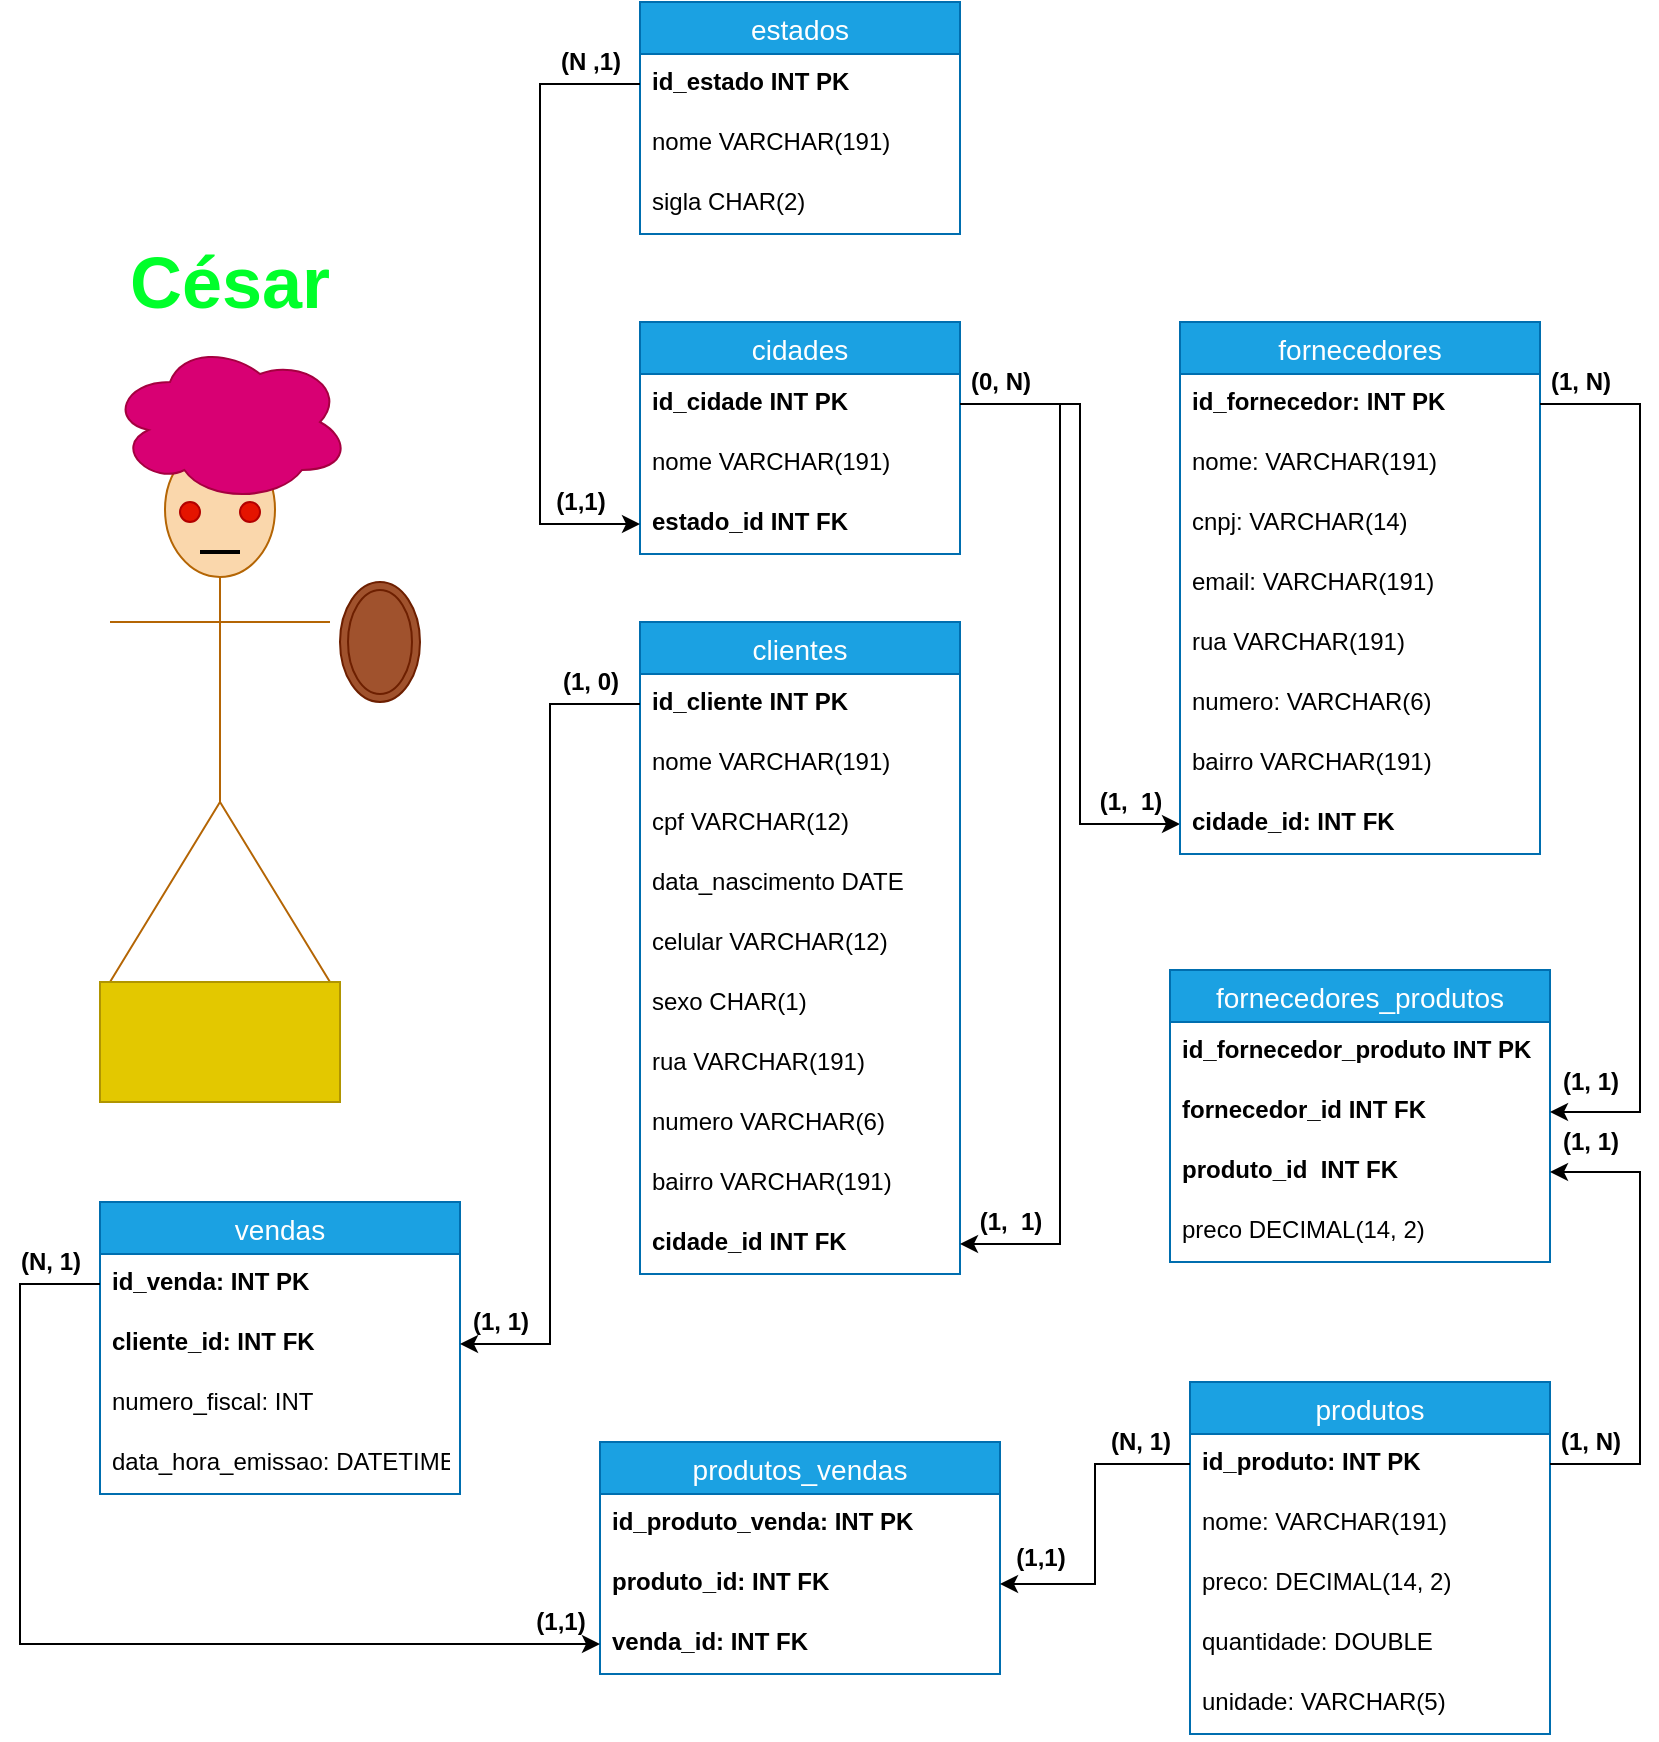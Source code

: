 <mxfile version="14.7.9" type="device"><diagram id="rxGqEqhMmPBVejEwwwj7" name="Page-1"><mxGraphModel dx="1695" dy="482" grid="1" gridSize="10" guides="1" tooltips="1" connect="1" arrows="1" fold="1" page="1" pageScale="1" pageWidth="827" pageHeight="1169" math="0" shadow="0"><root><mxCell id="0"/><mxCell id="1" parent="0"/><mxCell id="fEMrzJDX60mUAL1V-oe2-2" value="clientes" style="swimlane;fontStyle=0;childLayout=stackLayout;horizontal=1;startSize=26;horizontalStack=0;resizeParent=1;resizeParentMax=0;resizeLast=0;collapsible=1;marginBottom=0;align=center;fontSize=14;fillColor=#1ba1e2;strokeColor=#006EAF;fontColor=#ffffff;" parent="1" vertex="1"><mxGeometry x="290" y="390" width="160" height="326" as="geometry"/></mxCell><mxCell id="fEMrzJDX60mUAL1V-oe2-3" value="id_cliente INT PK" style="text;strokeColor=none;fillColor=none;spacingLeft=4;spacingRight=4;overflow=hidden;rotatable=0;points=[[0,0.5],[1,0.5]];portConstraint=eastwest;fontSize=12;fontStyle=1" parent="fEMrzJDX60mUAL1V-oe2-2" vertex="1"><mxGeometry y="26" width="160" height="30" as="geometry"/></mxCell><mxCell id="fEMrzJDX60mUAL1V-oe2-4" value="nome VARCHAR(191)" style="text;strokeColor=none;fillColor=none;spacingLeft=4;spacingRight=4;overflow=hidden;rotatable=0;points=[[0,0.5],[1,0.5]];portConstraint=eastwest;fontSize=12;" parent="fEMrzJDX60mUAL1V-oe2-2" vertex="1"><mxGeometry y="56" width="160" height="30" as="geometry"/></mxCell><mxCell id="fEMrzJDX60mUAL1V-oe2-5" value="cpf VARCHAR(12)" style="text;strokeColor=none;fillColor=none;spacingLeft=4;spacingRight=4;overflow=hidden;rotatable=0;points=[[0,0.5],[1,0.5]];portConstraint=eastwest;fontSize=12;" parent="fEMrzJDX60mUAL1V-oe2-2" vertex="1"><mxGeometry y="86" width="160" height="30" as="geometry"/></mxCell><mxCell id="fEMrzJDX60mUAL1V-oe2-47" value="data_nascimento DATE" style="text;strokeColor=none;fillColor=none;spacingLeft=4;spacingRight=4;overflow=hidden;rotatable=0;points=[[0,0.5],[1,0.5]];portConstraint=eastwest;fontSize=12;fontColor=#000000;" parent="fEMrzJDX60mUAL1V-oe2-2" vertex="1"><mxGeometry y="116" width="160" height="30" as="geometry"/></mxCell><mxCell id="fEMrzJDX60mUAL1V-oe2-48" value="celular VARCHAR(12)" style="text;strokeColor=none;fillColor=none;spacingLeft=4;spacingRight=4;overflow=hidden;rotatable=0;points=[[0,0.5],[1,0.5]];portConstraint=eastwest;fontSize=12;fontColor=#000000;" parent="fEMrzJDX60mUAL1V-oe2-2" vertex="1"><mxGeometry y="146" width="160" height="30" as="geometry"/></mxCell><mxCell id="fEMrzJDX60mUAL1V-oe2-49" value="sexo CHAR(1)" style="text;strokeColor=none;fillColor=none;spacingLeft=4;spacingRight=4;overflow=hidden;rotatable=0;points=[[0,0.5],[1,0.5]];portConstraint=eastwest;fontSize=12;fontColor=#000000;" parent="fEMrzJDX60mUAL1V-oe2-2" vertex="1"><mxGeometry y="176" width="160" height="30" as="geometry"/></mxCell><mxCell id="fEMrzJDX60mUAL1V-oe2-50" value="rua VARCHAR(191)" style="text;strokeColor=none;fillColor=none;spacingLeft=4;spacingRight=4;overflow=hidden;rotatable=0;points=[[0,0.5],[1,0.5]];portConstraint=eastwest;fontSize=12;fontColor=#000000;" parent="fEMrzJDX60mUAL1V-oe2-2" vertex="1"><mxGeometry y="206" width="160" height="30" as="geometry"/></mxCell><mxCell id="fEMrzJDX60mUAL1V-oe2-52" value="numero VARCHAR(6)" style="text;strokeColor=none;fillColor=none;spacingLeft=4;spacingRight=4;overflow=hidden;rotatable=0;points=[[0,0.5],[1,0.5]];portConstraint=eastwest;fontSize=12;fontColor=#000000;" parent="fEMrzJDX60mUAL1V-oe2-2" vertex="1"><mxGeometry y="236" width="160" height="30" as="geometry"/></mxCell><mxCell id="fEMrzJDX60mUAL1V-oe2-74" value="bairro VARCHAR(191)" style="text;strokeColor=none;fillColor=none;spacingLeft=4;spacingRight=4;overflow=hidden;rotatable=0;points=[[0,0.5],[1,0.5]];portConstraint=eastwest;fontSize=12;fontColor=#000000;" parent="fEMrzJDX60mUAL1V-oe2-2" vertex="1"><mxGeometry y="266" width="160" height="30" as="geometry"/></mxCell><mxCell id="fEMrzJDX60mUAL1V-oe2-53" value="cidade_id INT FK" style="text;strokeColor=none;fillColor=none;spacingLeft=4;spacingRight=4;overflow=hidden;rotatable=0;points=[[0,0.5],[1,0.5]];portConstraint=eastwest;fontSize=12;fontColor=#000000;fontStyle=1" parent="fEMrzJDX60mUAL1V-oe2-2" vertex="1"><mxGeometry y="296" width="160" height="30" as="geometry"/></mxCell><mxCell id="fEMrzJDX60mUAL1V-oe2-10" value="cidades" style="swimlane;fontStyle=0;childLayout=stackLayout;horizontal=1;startSize=26;horizontalStack=0;resizeParent=1;resizeParentMax=0;resizeLast=0;collapsible=1;marginBottom=0;align=center;fontSize=14;fillColor=#1ba1e2;strokeColor=#006EAF;fontColor=#ffffff;" parent="1" vertex="1"><mxGeometry x="290" y="240" width="160" height="116" as="geometry"/></mxCell><mxCell id="fEMrzJDX60mUAL1V-oe2-11" value="id_cidade INT PK" style="text;strokeColor=none;fillColor=none;spacingLeft=4;spacingRight=4;overflow=hidden;rotatable=0;points=[[0,0.5],[1,0.5]];portConstraint=eastwest;fontSize=12;fontStyle=1" parent="fEMrzJDX60mUAL1V-oe2-10" vertex="1"><mxGeometry y="26" width="160" height="30" as="geometry"/></mxCell><mxCell id="fEMrzJDX60mUAL1V-oe2-12" value="nome VARCHAR(191)" style="text;strokeColor=none;fillColor=none;spacingLeft=4;spacingRight=4;overflow=hidden;rotatable=0;points=[[0,0.5],[1,0.5]];portConstraint=eastwest;fontSize=12;" parent="fEMrzJDX60mUAL1V-oe2-10" vertex="1"><mxGeometry y="56" width="160" height="30" as="geometry"/></mxCell><mxCell id="fEMrzJDX60mUAL1V-oe2-13" value="estado_id INT FK" style="text;strokeColor=none;fillColor=none;spacingLeft=4;spacingRight=4;overflow=hidden;rotatable=0;points=[[0,0.5],[1,0.5]];portConstraint=eastwest;fontSize=12;fontStyle=1" parent="fEMrzJDX60mUAL1V-oe2-10" vertex="1"><mxGeometry y="86" width="160" height="30" as="geometry"/></mxCell><mxCell id="fEMrzJDX60mUAL1V-oe2-14" value="estados" style="swimlane;fontStyle=0;childLayout=stackLayout;horizontal=1;startSize=26;horizontalStack=0;resizeParent=1;resizeParentMax=0;resizeLast=0;collapsible=1;marginBottom=0;align=center;fontSize=14;fillColor=#1ba1e2;strokeColor=#006EAF;fontColor=#ffffff;" parent="1" vertex="1"><mxGeometry x="290" y="80" width="160" height="116" as="geometry"/></mxCell><mxCell id="fEMrzJDX60mUAL1V-oe2-15" value="id_estado INT PK" style="text;strokeColor=none;fillColor=none;spacingLeft=4;spacingRight=4;overflow=hidden;rotatable=0;points=[[0,0.5],[1,0.5]];portConstraint=eastwest;fontSize=12;fontStyle=1" parent="fEMrzJDX60mUAL1V-oe2-14" vertex="1"><mxGeometry y="26" width="160" height="30" as="geometry"/></mxCell><mxCell id="fEMrzJDX60mUAL1V-oe2-16" value="nome VARCHAR(191)" style="text;strokeColor=none;fillColor=none;spacingLeft=4;spacingRight=4;overflow=hidden;rotatable=0;points=[[0,0.5],[1,0.5]];portConstraint=eastwest;fontSize=12;" parent="fEMrzJDX60mUAL1V-oe2-14" vertex="1"><mxGeometry y="56" width="160" height="30" as="geometry"/></mxCell><mxCell id="fEMrzJDX60mUAL1V-oe2-17" value="sigla CHAR(2)" style="text;strokeColor=none;fillColor=none;spacingLeft=4;spacingRight=4;overflow=hidden;rotatable=0;points=[[0,0.5],[1,0.5]];portConstraint=eastwest;fontSize=12;" parent="fEMrzJDX60mUAL1V-oe2-14" vertex="1"><mxGeometry y="86" width="160" height="30" as="geometry"/></mxCell><mxCell id="fEMrzJDX60mUAL1V-oe2-36" value="fornecedores_produtos" style="swimlane;fontStyle=0;childLayout=stackLayout;horizontal=1;startSize=26;horizontalStack=0;resizeParent=1;resizeParentMax=0;resizeLast=0;collapsible=1;marginBottom=0;align=center;fontSize=14;fillColor=#1ba1e2;strokeColor=#006EAF;fontColor=#ffffff;" parent="1" vertex="1"><mxGeometry x="555" y="564" width="190" height="146" as="geometry"/></mxCell><mxCell id="fEMrzJDX60mUAL1V-oe2-37" value="id_fornecedor_produto INT PK" style="text;strokeColor=none;fillColor=none;spacingLeft=4;spacingRight=4;overflow=hidden;rotatable=0;points=[[0,0.5],[1,0.5]];portConstraint=eastwest;fontSize=12;fontStyle=1" parent="fEMrzJDX60mUAL1V-oe2-36" vertex="1"><mxGeometry y="26" width="190" height="30" as="geometry"/></mxCell><mxCell id="fEMrzJDX60mUAL1V-oe2-38" value="fornecedor_id INT FK" style="text;strokeColor=none;fillColor=none;spacingLeft=4;spacingRight=4;overflow=hidden;rotatable=0;points=[[0,0.5],[1,0.5]];portConstraint=eastwest;fontSize=12;fontStyle=1" parent="fEMrzJDX60mUAL1V-oe2-36" vertex="1"><mxGeometry y="56" width="190" height="30" as="geometry"/></mxCell><mxCell id="_K8njxyeQ01MlGWayiWi-1" value="produto_id  INT FK" style="text;strokeColor=none;fillColor=none;spacingLeft=4;spacingRight=4;overflow=hidden;rotatable=0;points=[[0,0.5],[1,0.5]];portConstraint=eastwest;fontSize=12;fontStyle=1" parent="fEMrzJDX60mUAL1V-oe2-36" vertex="1"><mxGeometry y="86" width="190" height="30" as="geometry"/></mxCell><mxCell id="fEMrzJDX60mUAL1V-oe2-39" value="preco DECIMAL(14, 2)" style="text;strokeColor=none;fillColor=none;spacingLeft=4;spacingRight=4;overflow=hidden;rotatable=0;points=[[0,0.5],[1,0.5]];portConstraint=eastwest;fontSize=12;" parent="fEMrzJDX60mUAL1V-oe2-36" vertex="1"><mxGeometry y="116" width="190" height="30" as="geometry"/></mxCell><mxCell id="fEMrzJDX60mUAL1V-oe2-43" style="edgeStyle=orthogonalEdgeStyle;rounded=0;orthogonalLoop=1;jettySize=auto;html=1;exitX=0;exitY=0.5;exitDx=0;exitDy=0;entryX=0;entryY=0.5;entryDx=0;entryDy=0;fontColor=#FF0000;" parent="1" source="fEMrzJDX60mUAL1V-oe2-15" target="fEMrzJDX60mUAL1V-oe2-13" edge="1"><mxGeometry relative="1" as="geometry"><Array as="points"><mxPoint x="240" y="121"/><mxPoint x="240" y="341"/></Array></mxGeometry></mxCell><mxCell id="fEMrzJDX60mUAL1V-oe2-44" value="&lt;font color=&quot;#000000&quot;&gt;(N ,1)&lt;/font&gt;" style="text;html=1;align=center;verticalAlign=middle;resizable=0;points=[];autosize=1;strokeColor=none;fontColor=#FF0000;fontStyle=1" parent="1" vertex="1"><mxGeometry x="240" y="100" width="50" height="20" as="geometry"/></mxCell><mxCell id="fEMrzJDX60mUAL1V-oe2-46" value="(1,1)" style="text;html=1;align=center;verticalAlign=middle;resizable=0;points=[];autosize=1;strokeColor=none;fontColor=#000000;fontStyle=1" parent="1" vertex="1"><mxGeometry x="240" y="320" width="40" height="20" as="geometry"/></mxCell><mxCell id="fEMrzJDX60mUAL1V-oe2-54" style="edgeStyle=orthogonalEdgeStyle;rounded=0;orthogonalLoop=1;jettySize=auto;html=1;exitX=1;exitY=0.5;exitDx=0;exitDy=0;entryX=1;entryY=0.5;entryDx=0;entryDy=0;fontColor=#000000;" parent="1" source="fEMrzJDX60mUAL1V-oe2-11" target="fEMrzJDX60mUAL1V-oe2-53" edge="1"><mxGeometry relative="1" as="geometry"><Array as="points"><mxPoint x="500" y="281"/><mxPoint x="500" y="701"/></Array></mxGeometry></mxCell><mxCell id="fEMrzJDX60mUAL1V-oe2-56" value="(0, N)" style="text;html=1;align=center;verticalAlign=middle;resizable=0;points=[];autosize=1;strokeColor=none;fontColor=#000000;fontStyle=1" parent="1" vertex="1"><mxGeometry x="445" y="260" width="50" height="20" as="geometry"/></mxCell><mxCell id="fEMrzJDX60mUAL1V-oe2-57" value="(1,&amp;nbsp; 1)" style="text;html=1;align=center;verticalAlign=middle;resizable=0;points=[];autosize=1;strokeColor=none;fontColor=#000000;fontStyle=1" parent="1" vertex="1"><mxGeometry x="450" y="680" width="50" height="20" as="geometry"/></mxCell><mxCell id="fEMrzJDX60mUAL1V-oe2-60" style="edgeStyle=orthogonalEdgeStyle;rounded=0;orthogonalLoop=1;jettySize=auto;html=1;exitX=1;exitY=0.5;exitDx=0;exitDy=0;fontColor=#000000;entryX=0;entryY=0.5;entryDx=0;entryDy=0;" parent="1" source="fEMrzJDX60mUAL1V-oe2-11" target="fEMrzJDX60mUAL1V-oe2-71" edge="1"><mxGeometry relative="1" as="geometry"><mxPoint x="540" y="410" as="targetPoint"/><Array as="points"><mxPoint x="510" y="281"/><mxPoint x="510" y="491"/></Array></mxGeometry></mxCell><mxCell id="fEMrzJDX60mUAL1V-oe2-61" value="fornecedores" style="swimlane;fontStyle=0;childLayout=stackLayout;horizontal=1;startSize=26;horizontalStack=0;resizeParent=1;resizeParentMax=0;resizeLast=0;collapsible=1;marginBottom=0;align=center;fontSize=14;fillColor=#1ba1e2;strokeColor=#006EAF;fontColor=#ffffff;" parent="1" vertex="1"><mxGeometry x="560" y="240" width="180" height="266" as="geometry"/></mxCell><mxCell id="fEMrzJDX60mUAL1V-oe2-62" value="id_fornecedor: INT PK" style="text;strokeColor=none;fillColor=none;spacingLeft=4;spacingRight=4;overflow=hidden;rotatable=0;points=[[0,0.5],[1,0.5]];portConstraint=eastwest;fontSize=12;fontStyle=1" parent="fEMrzJDX60mUAL1V-oe2-61" vertex="1"><mxGeometry y="26" width="180" height="30" as="geometry"/></mxCell><mxCell id="fEMrzJDX60mUAL1V-oe2-63" value="nome: VARCHAR(191)" style="text;strokeColor=none;fillColor=none;spacingLeft=4;spacingRight=4;overflow=hidden;rotatable=0;points=[[0,0.5],[1,0.5]];portConstraint=eastwest;fontSize=12;" parent="fEMrzJDX60mUAL1V-oe2-61" vertex="1"><mxGeometry y="56" width="180" height="30" as="geometry"/></mxCell><mxCell id="fEMrzJDX60mUAL1V-oe2-64" value="cnpj: VARCHAR(14)" style="text;strokeColor=none;fillColor=none;spacingLeft=4;spacingRight=4;overflow=hidden;rotatable=0;points=[[0,0.5],[1,0.5]];portConstraint=eastwest;fontSize=12;" parent="fEMrzJDX60mUAL1V-oe2-61" vertex="1"><mxGeometry y="86" width="180" height="30" as="geometry"/></mxCell><mxCell id="fEMrzJDX60mUAL1V-oe2-72" value="email: VARCHAR(191)" style="text;strokeColor=none;fillColor=none;spacingLeft=4;spacingRight=4;overflow=hidden;rotatable=0;points=[[0,0.5],[1,0.5]];portConstraint=eastwest;fontSize=12;" parent="fEMrzJDX60mUAL1V-oe2-61" vertex="1"><mxGeometry y="116" width="180" height="30" as="geometry"/></mxCell><mxCell id="fEMrzJDX60mUAL1V-oe2-65" value="rua VARCHAR(191)" style="text;strokeColor=none;fillColor=none;spacingLeft=4;spacingRight=4;overflow=hidden;rotatable=0;points=[[0,0.5],[1,0.5]];portConstraint=eastwest;fontSize=12;" parent="fEMrzJDX60mUAL1V-oe2-61" vertex="1"><mxGeometry y="146" width="180" height="30" as="geometry"/></mxCell><mxCell id="fEMrzJDX60mUAL1V-oe2-67" value="numero: VARCHAR(6)" style="text;strokeColor=none;fillColor=none;spacingLeft=4;spacingRight=4;overflow=hidden;rotatable=0;points=[[0,0.5],[1,0.5]];portConstraint=eastwest;fontSize=12;" parent="fEMrzJDX60mUAL1V-oe2-61" vertex="1"><mxGeometry y="176" width="180" height="30" as="geometry"/></mxCell><mxCell id="fEMrzJDX60mUAL1V-oe2-75" value="bairro VARCHAR(191)" style="text;strokeColor=none;fillColor=none;spacingLeft=4;spacingRight=4;overflow=hidden;rotatable=0;points=[[0,0.5],[1,0.5]];portConstraint=eastwest;fontSize=12;" parent="fEMrzJDX60mUAL1V-oe2-61" vertex="1"><mxGeometry y="206" width="180" height="30" as="geometry"/></mxCell><mxCell id="fEMrzJDX60mUAL1V-oe2-71" value="cidade_id: INT FK" style="text;strokeColor=none;fillColor=none;spacingLeft=4;spacingRight=4;overflow=hidden;rotatable=0;points=[[0,0.5],[1,0.5]];portConstraint=eastwest;fontSize=12;fontStyle=1" parent="fEMrzJDX60mUAL1V-oe2-61" vertex="1"><mxGeometry y="236" width="180" height="30" as="geometry"/></mxCell><mxCell id="fEMrzJDX60mUAL1V-oe2-76" value="(1,&amp;nbsp; 1)" style="text;html=1;align=center;verticalAlign=middle;resizable=0;points=[];autosize=1;strokeColor=none;fontColor=#000000;fontStyle=1" parent="1" vertex="1"><mxGeometry x="510" y="470" width="50" height="20" as="geometry"/></mxCell><mxCell id="fEMrzJDX60mUAL1V-oe2-77" value="produtos" style="swimlane;fontStyle=0;childLayout=stackLayout;horizontal=1;startSize=26;horizontalStack=0;resizeParent=1;resizeParentMax=0;resizeLast=0;collapsible=1;marginBottom=0;align=center;fontSize=14;fillColor=#1ba1e2;strokeColor=#006EAF;fontColor=#ffffff;" parent="1" vertex="1"><mxGeometry x="565" y="770" width="180" height="176" as="geometry"/></mxCell><mxCell id="fEMrzJDX60mUAL1V-oe2-78" value="id_produto: INT PK" style="text;strokeColor=none;fillColor=none;spacingLeft=4;spacingRight=4;overflow=hidden;rotatable=0;points=[[0,0.5],[1,0.5]];portConstraint=eastwest;fontSize=12;fontStyle=1" parent="fEMrzJDX60mUAL1V-oe2-77" vertex="1"><mxGeometry y="26" width="180" height="30" as="geometry"/></mxCell><mxCell id="fEMrzJDX60mUAL1V-oe2-79" value="nome: VARCHAR(191)" style="text;strokeColor=none;fillColor=none;spacingLeft=4;spacingRight=4;overflow=hidden;rotatable=0;points=[[0,0.5],[1,0.5]];portConstraint=eastwest;fontSize=12;" parent="fEMrzJDX60mUAL1V-oe2-77" vertex="1"><mxGeometry y="56" width="180" height="30" as="geometry"/></mxCell><mxCell id="fEMrzJDX60mUAL1V-oe2-80" value="preco: DECIMAL(14, 2)" style="text;strokeColor=none;fillColor=none;spacingLeft=4;spacingRight=4;overflow=hidden;rotatable=0;points=[[0,0.5],[1,0.5]];portConstraint=eastwest;fontSize=12;" parent="fEMrzJDX60mUAL1V-oe2-77" vertex="1"><mxGeometry y="86" width="180" height="30" as="geometry"/></mxCell><mxCell id="fEMrzJDX60mUAL1V-oe2-81" value="quantidade: DOUBLE" style="text;strokeColor=none;fillColor=none;spacingLeft=4;spacingRight=4;overflow=hidden;rotatable=0;points=[[0,0.5],[1,0.5]];portConstraint=eastwest;fontSize=12;" parent="fEMrzJDX60mUAL1V-oe2-77" vertex="1"><mxGeometry y="116" width="180" height="30" as="geometry"/></mxCell><mxCell id="_K8njxyeQ01MlGWayiWi-48" value="unidade: VARCHAR(5)" style="text;strokeColor=none;fillColor=none;spacingLeft=4;spacingRight=4;overflow=hidden;rotatable=0;points=[[0,0.5],[1,0.5]];portConstraint=eastwest;fontSize=12;" parent="fEMrzJDX60mUAL1V-oe2-77" vertex="1"><mxGeometry y="146" width="180" height="30" as="geometry"/></mxCell><mxCell id="_K8njxyeQ01MlGWayiWi-3" style="edgeStyle=orthogonalEdgeStyle;rounded=0;orthogonalLoop=1;jettySize=auto;html=1;exitX=1;exitY=0.5;exitDx=0;exitDy=0;entryX=1;entryY=0.5;entryDx=0;entryDy=0;" parent="1" source="fEMrzJDX60mUAL1V-oe2-62" target="fEMrzJDX60mUAL1V-oe2-38" edge="1"><mxGeometry relative="1" as="geometry"><Array as="points"><mxPoint x="790" y="281"/><mxPoint x="790" y="635"/></Array></mxGeometry></mxCell><mxCell id="_K8njxyeQ01MlGWayiWi-4" style="edgeStyle=orthogonalEdgeStyle;rounded=0;orthogonalLoop=1;jettySize=auto;html=1;exitX=1;exitY=0.5;exitDx=0;exitDy=0;entryX=1;entryY=0.5;entryDx=0;entryDy=0;" parent="1" source="fEMrzJDX60mUAL1V-oe2-78" target="_K8njxyeQ01MlGWayiWi-1" edge="1"><mxGeometry relative="1" as="geometry"><Array as="points"><mxPoint x="790" y="811"/><mxPoint x="790" y="665"/></Array></mxGeometry></mxCell><mxCell id="_K8njxyeQ01MlGWayiWi-5" value="(1, N)" style="text;html=1;align=center;verticalAlign=middle;resizable=0;points=[];autosize=1;strokeColor=none;fontStyle=1" parent="1" vertex="1"><mxGeometry x="735" y="260" width="50" height="20" as="geometry"/></mxCell><mxCell id="_K8njxyeQ01MlGWayiWi-7" value="(1, 1)" style="text;html=1;align=center;verticalAlign=middle;resizable=0;points=[];autosize=1;strokeColor=none;fontStyle=1" parent="1" vertex="1"><mxGeometry x="745" y="610" width="40" height="20" as="geometry"/></mxCell><mxCell id="_K8njxyeQ01MlGWayiWi-8" value="(1, 1)" style="text;html=1;align=center;verticalAlign=middle;resizable=0;points=[];autosize=1;strokeColor=none;fontStyle=1" parent="1" vertex="1"><mxGeometry x="745" y="640" width="40" height="20" as="geometry"/></mxCell><mxCell id="_K8njxyeQ01MlGWayiWi-9" value="(1, N)" style="text;html=1;align=center;verticalAlign=middle;resizable=0;points=[];autosize=1;strokeColor=none;fontStyle=1" parent="1" vertex="1"><mxGeometry x="740" y="790" width="50" height="20" as="geometry"/></mxCell><mxCell id="_K8njxyeQ01MlGWayiWi-10" value="Actor" style="shape=umlActor;verticalLabelPosition=bottom;verticalAlign=top;html=1;outlineConnect=0;fillColor=#fad7ac;strokeColor=#b46504;" parent="1" vertex="1"><mxGeometry x="25" y="300" width="110" height="270" as="geometry"/></mxCell><mxCell id="_K8njxyeQ01MlGWayiWi-11" value="" style="ellipse;shape=cloud;whiteSpace=wrap;html=1;rotation=0;fillColor=#d80073;strokeColor=#A50040;fontColor=#ffffff;" parent="1" vertex="1"><mxGeometry x="25" y="250" width="120" height="80" as="geometry"/></mxCell><mxCell id="_K8njxyeQ01MlGWayiWi-17" value="" style="rounded=0;whiteSpace=wrap;html=1;fillColor=#e3c800;strokeColor=#B09500;fontColor=#000000;" parent="1" vertex="1"><mxGeometry x="20" y="570" width="120" height="60" as="geometry"/></mxCell><mxCell id="_K8njxyeQ01MlGWayiWi-18" value="produtos_vendas" style="swimlane;fontStyle=0;childLayout=stackLayout;horizontal=1;startSize=26;horizontalStack=0;resizeParent=1;resizeParentMax=0;resizeLast=0;collapsible=1;marginBottom=0;align=center;fontSize=14;fillColor=#1ba1e2;strokeColor=#006EAF;fontColor=#ffffff;" parent="1" vertex="1"><mxGeometry x="270" y="800" width="200" height="116" as="geometry"/></mxCell><mxCell id="_K8njxyeQ01MlGWayiWi-19" value="id_produto_venda: INT PK" style="text;strokeColor=none;fillColor=none;spacingLeft=4;spacingRight=4;overflow=hidden;rotatable=0;points=[[0,0.5],[1,0.5]];portConstraint=eastwest;fontSize=12;fontStyle=1" parent="_K8njxyeQ01MlGWayiWi-18" vertex="1"><mxGeometry y="26" width="200" height="30" as="geometry"/></mxCell><mxCell id="_K8njxyeQ01MlGWayiWi-20" value="produto_id: INT FK" style="text;strokeColor=none;fillColor=none;spacingLeft=4;spacingRight=4;overflow=hidden;rotatable=0;points=[[0,0.5],[1,0.5]];portConstraint=eastwest;fontSize=12;fontStyle=1" parent="_K8njxyeQ01MlGWayiWi-18" vertex="1"><mxGeometry y="56" width="200" height="30" as="geometry"/></mxCell><mxCell id="_K8njxyeQ01MlGWayiWi-21" value="venda_id: INT FK" style="text;strokeColor=none;fillColor=none;spacingLeft=4;spacingRight=4;overflow=hidden;rotatable=0;points=[[0,0.5],[1,0.5]];portConstraint=eastwest;fontSize=12;fontStyle=1" parent="_K8njxyeQ01MlGWayiWi-18" vertex="1"><mxGeometry y="86" width="200" height="30" as="geometry"/></mxCell><mxCell id="_K8njxyeQ01MlGWayiWi-24" value="vendas" style="swimlane;fontStyle=0;childLayout=stackLayout;horizontal=1;startSize=26;horizontalStack=0;resizeParent=1;resizeParentMax=0;resizeLast=0;collapsible=1;marginBottom=0;align=center;fontSize=14;fillColor=#1ba1e2;strokeColor=#006EAF;fontColor=#ffffff;" parent="1" vertex="1"><mxGeometry x="20" y="680" width="180" height="146" as="geometry"/></mxCell><mxCell id="_K8njxyeQ01MlGWayiWi-25" value="id_venda: INT PK" style="text;strokeColor=none;fillColor=none;spacingLeft=4;spacingRight=4;overflow=hidden;rotatable=0;points=[[0,0.5],[1,0.5]];portConstraint=eastwest;fontSize=12;fontStyle=1" parent="_K8njxyeQ01MlGWayiWi-24" vertex="1"><mxGeometry y="26" width="180" height="30" as="geometry"/></mxCell><mxCell id="_K8njxyeQ01MlGWayiWi-26" value="cliente_id: INT FK" style="text;strokeColor=none;fillColor=none;spacingLeft=4;spacingRight=4;overflow=hidden;rotatable=0;points=[[0,0.5],[1,0.5]];portConstraint=eastwest;fontSize=12;fontStyle=1" parent="_K8njxyeQ01MlGWayiWi-24" vertex="1"><mxGeometry y="56" width="180" height="30" as="geometry"/></mxCell><mxCell id="_K8njxyeQ01MlGWayiWi-27" value="numero_fiscal: INT" style="text;strokeColor=none;fillColor=none;spacingLeft=4;spacingRight=4;overflow=hidden;rotatable=0;points=[[0,0.5],[1,0.5]];portConstraint=eastwest;fontSize=12;" parent="_K8njxyeQ01MlGWayiWi-24" vertex="1"><mxGeometry y="86" width="180" height="30" as="geometry"/></mxCell><mxCell id="_K8njxyeQ01MlGWayiWi-28" value="data_hora_emissao: DATETIME" style="text;strokeColor=none;fillColor=none;spacingLeft=4;spacingRight=4;overflow=hidden;rotatable=0;points=[[0,0.5],[1,0.5]];portConstraint=eastwest;fontSize=12;" parent="_K8njxyeQ01MlGWayiWi-24" vertex="1"><mxGeometry y="116" width="180" height="30" as="geometry"/></mxCell><mxCell id="_K8njxyeQ01MlGWayiWi-31" value="" style="ellipse;whiteSpace=wrap;html=1;aspect=fixed;fillColor=#e51400;strokeColor=#B20000;fontColor=#ffffff;" parent="1" vertex="1"><mxGeometry x="60" y="330" width="10" height="10" as="geometry"/></mxCell><mxCell id="_K8njxyeQ01MlGWayiWi-32" value="" style="ellipse;whiteSpace=wrap;html=1;aspect=fixed;fillColor=#e51400;strokeColor=#B20000;fontColor=#ffffff;" parent="1" vertex="1"><mxGeometry x="90" y="330" width="10" height="10" as="geometry"/></mxCell><mxCell id="_K8njxyeQ01MlGWayiWi-37" value="" style="line;strokeWidth=2;html=1;" parent="1" vertex="1"><mxGeometry x="70" y="350" width="20" height="10" as="geometry"/></mxCell><mxCell id="_K8njxyeQ01MlGWayiWi-38" value="" style="ellipse;shape=doubleEllipse;whiteSpace=wrap;html=1;rotation=-90;fillColor=#a0522d;strokeColor=#6D1F00;fontColor=#ffffff;" parent="1" vertex="1"><mxGeometry x="130" y="380" width="60" height="40" as="geometry"/></mxCell><mxCell id="_K8njxyeQ01MlGWayiWi-39" style="edgeStyle=orthogonalEdgeStyle;rounded=0;orthogonalLoop=1;jettySize=auto;html=1;exitX=0;exitY=0.5;exitDx=0;exitDy=0;entryX=1;entryY=0.5;entryDx=0;entryDy=0;" parent="1" source="fEMrzJDX60mUAL1V-oe2-3" target="_K8njxyeQ01MlGWayiWi-26" edge="1"><mxGeometry relative="1" as="geometry"/></mxCell><mxCell id="_K8njxyeQ01MlGWayiWi-41" style="edgeStyle=orthogonalEdgeStyle;rounded=0;orthogonalLoop=1;jettySize=auto;html=1;exitX=0;exitY=0.5;exitDx=0;exitDy=0;entryX=1;entryY=0.5;entryDx=0;entryDy=0;" parent="1" source="fEMrzJDX60mUAL1V-oe2-78" target="_K8njxyeQ01MlGWayiWi-20" edge="1"><mxGeometry relative="1" as="geometry"/></mxCell><mxCell id="_K8njxyeQ01MlGWayiWi-43" style="edgeStyle=orthogonalEdgeStyle;rounded=0;orthogonalLoop=1;jettySize=auto;html=1;exitX=0;exitY=0.5;exitDx=0;exitDy=0;entryX=0;entryY=0.5;entryDx=0;entryDy=0;" parent="1" source="_K8njxyeQ01MlGWayiWi-25" target="_K8njxyeQ01MlGWayiWi-21" edge="1"><mxGeometry relative="1" as="geometry"><Array as="points"><mxPoint x="-20" y="721"/><mxPoint x="-20" y="901"/></Array></mxGeometry></mxCell><mxCell id="_K8njxyeQ01MlGWayiWi-44" value="(N, 1)" style="text;html=1;align=center;verticalAlign=middle;resizable=0;points=[];autosize=1;strokeColor=none;fontStyle=1" parent="1" vertex="1"><mxGeometry x="-30" y="700" width="50" height="20" as="geometry"/></mxCell><mxCell id="_K8njxyeQ01MlGWayiWi-45" value="(N, 1)" style="text;html=1;align=center;verticalAlign=middle;resizable=0;points=[];autosize=1;strokeColor=none;fontStyle=1" parent="1" vertex="1"><mxGeometry x="515" y="790" width="50" height="20" as="geometry"/></mxCell><mxCell id="_K8njxyeQ01MlGWayiWi-46" value="&lt;b&gt;(1,1)&lt;/b&gt;" style="text;html=1;align=center;verticalAlign=middle;resizable=0;points=[];autosize=1;" parent="1" vertex="1"><mxGeometry x="230" y="880" width="40" height="20" as="geometry"/></mxCell><mxCell id="_K8njxyeQ01MlGWayiWi-47" value="&lt;b&gt;(1,1)&lt;/b&gt;" style="text;html=1;align=center;verticalAlign=middle;resizable=0;points=[];autosize=1;" parent="1" vertex="1"><mxGeometry x="470" y="848" width="40" height="20" as="geometry"/></mxCell><mxCell id="VOpK9eFj3hB_WxQWsu1X-2" value="(1, 0)" style="text;html=1;align=center;verticalAlign=middle;resizable=0;points=[];autosize=1;strokeColor=none;fontStyle=1" parent="1" vertex="1"><mxGeometry x="245" y="410" width="40" height="20" as="geometry"/></mxCell><mxCell id="VOpK9eFj3hB_WxQWsu1X-3" value="(1, 1)" style="text;html=1;align=center;verticalAlign=middle;resizable=0;points=[];autosize=1;strokeColor=none;fontStyle=1" parent="1" vertex="1"><mxGeometry x="200" y="730" width="40" height="20" as="geometry"/></mxCell><mxCell id="o7eDZWa_qDVS8cBJh1pw-1" value="César" style="text;html=1;strokeColor=none;fillColor=none;align=center;verticalAlign=middle;whiteSpace=wrap;rounded=0;fontStyle=1;fontSize=36;fontColor=#00FF2A;" vertex="1" parent="1"><mxGeometry x="65" y="210" width="40" height="20" as="geometry"/></mxCell></root></mxGraphModel></diagram></mxfile>